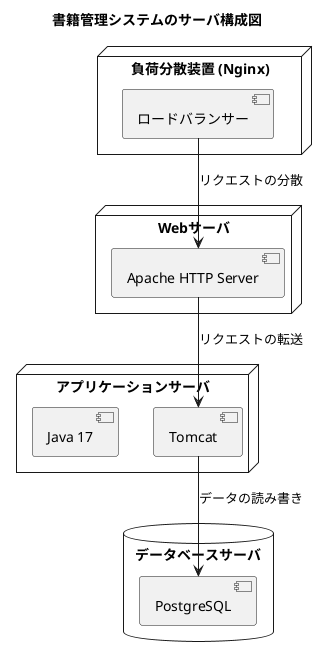 @startuml
title 書籍管理システムのサーバ構成図

node "負荷分散装置 (Nginx)" {
    [ロードバランサー]
}

node "Webサーバ" {
    [Apache HTTP Server]
}

node "アプリケーションサーバ" {
    [Tomcat]
    [Java 17]
}

database "データベースサーバ" {
    [PostgreSQL]
}

[ロードバランサー] --> [Apache HTTP Server] : リクエストの分散
[Apache HTTP Server] --> [Tomcat] : リクエストの転送
[Tomcat] --> [PostgreSQL] : データの読み書き

@enduml